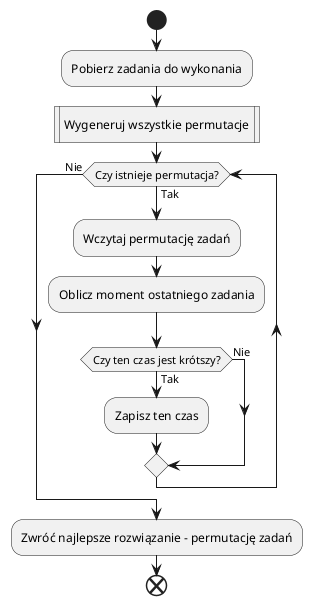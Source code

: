 @startuml brute_force
skinparam monochrome true
skinparam shadowing false
skinparam defaultTextAlignment center

start
:Pobierz zadania do wykonania;
:Wygeneruj wszystkie permutacje|
while (Czy istnieje permutacja?) is (Tak)
  :Wczytaj permutację zadań;
  :Oblicz moment ostatniego zadania;
  if (Czy ten czas jest krótszy?) then (Tak)
    :Zapisz ten czas;
  else (Nie)
  endif
endwhile (Nie)
:Zwróć najlepsze rozwiązanie - permutację zadań;
end

@enduml
